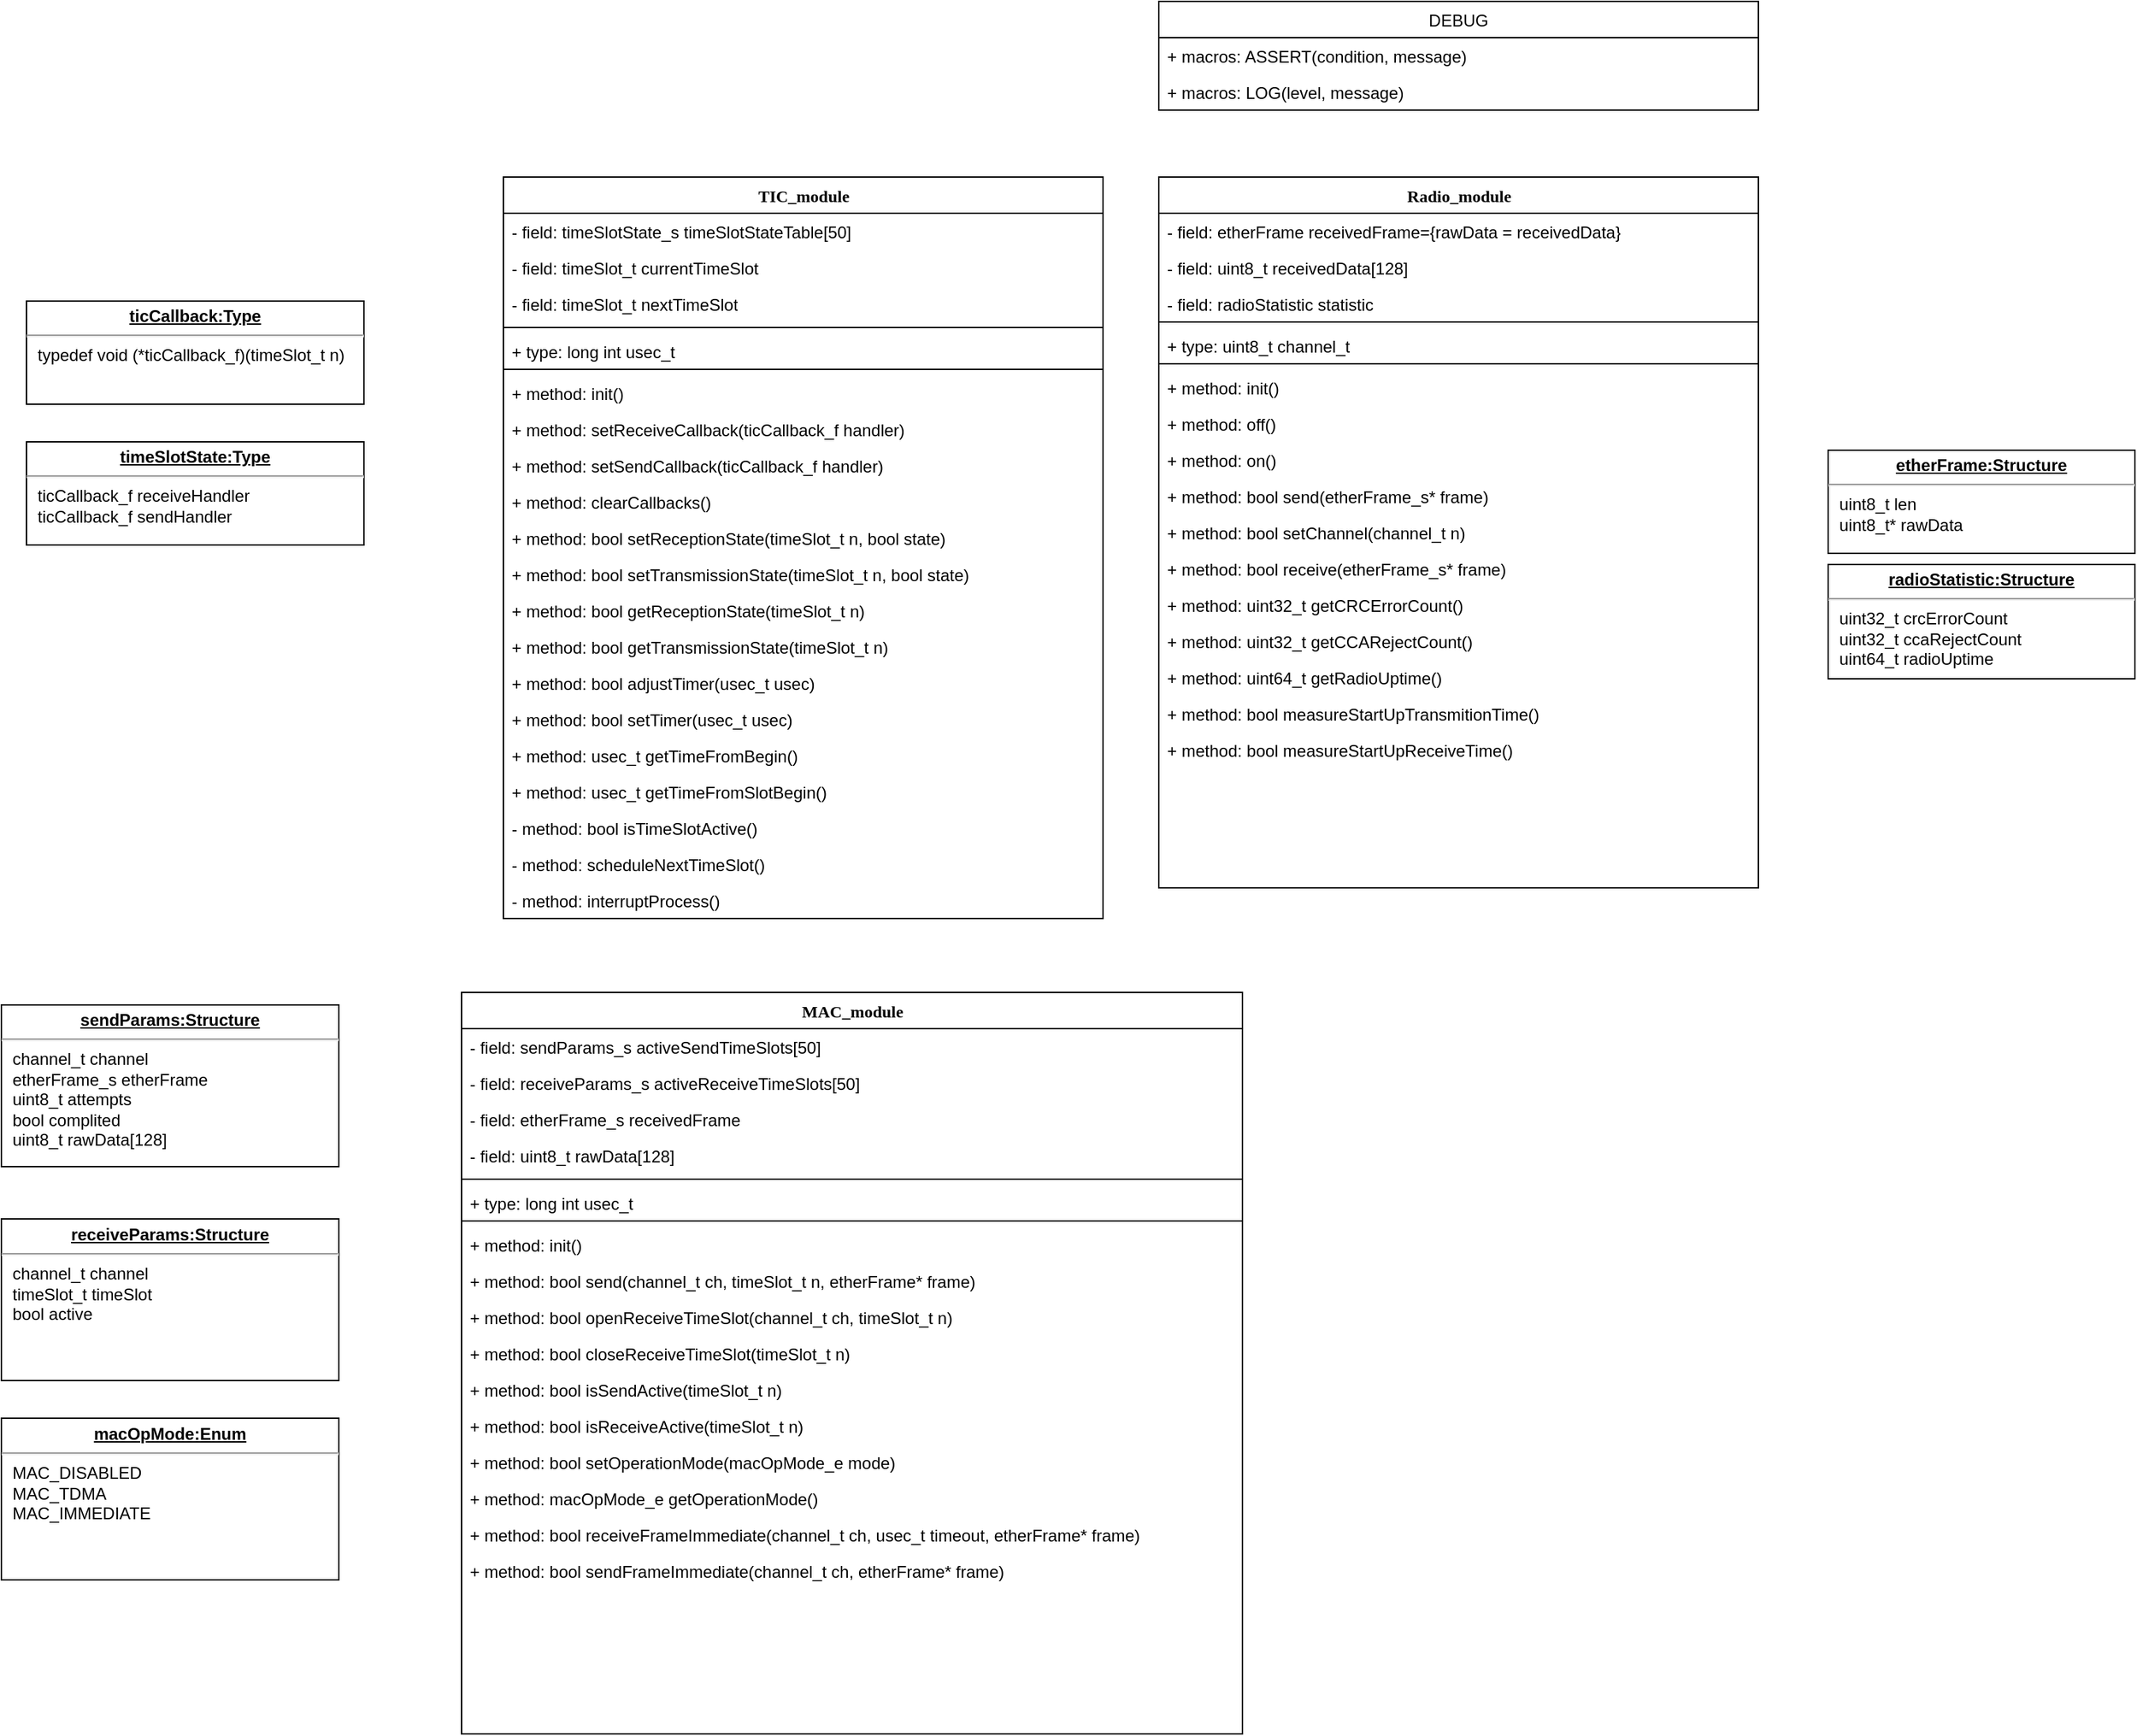 <mxfile version="11.1.1" type="device"><diagram name="modules" id="9f46799a-70d6-7492-0946-bef42562c5a5"><mxGraphModel dx="2042" dy="587" grid="1" gridSize="10" guides="1" tooltips="1" connect="1" arrows="1" fold="1" page="1" pageScale="1" pageWidth="1100" pageHeight="850" background="#ffffff" math="0" shadow="0"><root><mxCell id="0"/><mxCell id="1" parent="0"/><mxCell id="78961159f06e98e8-17" value="Radio_module" style="swimlane;html=1;fontStyle=1;align=center;verticalAlign=top;childLayout=stackLayout;horizontal=1;startSize=26;horizontalStack=0;resizeParent=1;resizeLast=0;collapsible=1;marginBottom=0;swimlaneFillColor=#ffffff;rounded=0;shadow=0;comic=0;labelBackgroundColor=none;strokeColor=#000000;strokeWidth=1;fillColor=none;fontFamily=Verdana;fontSize=12;fontColor=#000000;" parent="1" vertex="1"><mxGeometry x="350" y="170" width="430" height="510" as="geometry"/></mxCell><mxCell id="78961159f06e98e8-21" value="- field: etherFrame receivedFrame={rawData = receivedData}" style="text;html=1;strokeColor=none;fillColor=none;align=left;verticalAlign=top;spacingLeft=4;spacingRight=4;whiteSpace=wrap;overflow=hidden;rotatable=0;points=[[0,0.5],[1,0.5]];portConstraint=eastwest;" parent="78961159f06e98e8-17" vertex="1"><mxGeometry y="26" width="430" height="26" as="geometry"/></mxCell><mxCell id="78961159f06e98e8-23" value="- field: uint8_t receivedData[128]" style="text;html=1;strokeColor=none;fillColor=none;align=left;verticalAlign=top;spacingLeft=4;spacingRight=4;whiteSpace=wrap;overflow=hidden;rotatable=0;points=[[0,0.5],[1,0.5]];portConstraint=eastwest;" parent="78961159f06e98e8-17" vertex="1"><mxGeometry y="52" width="430" height="26" as="geometry"/></mxCell><mxCell id="OwR_PW30DWUxPwB1AKdi-50" value="- field: radioStatistic statistic" style="text;html=1;strokeColor=none;fillColor=none;align=left;verticalAlign=top;spacingLeft=4;spacingRight=4;whiteSpace=wrap;overflow=hidden;rotatable=0;points=[[0,0.5],[1,0.5]];portConstraint=eastwest;resizeHeight=1;" parent="78961159f06e98e8-17" vertex="1"><mxGeometry y="78" width="430" height="22" as="geometry"/></mxCell><mxCell id="OwR_PW30DWUxPwB1AKdi-51" value="" style="line;html=1;strokeWidth=1;fillColor=none;align=left;verticalAlign=middle;spacingTop=-1;spacingLeft=3;spacingRight=3;rotatable=0;labelPosition=right;points=[];portConstraint=eastwest;" parent="78961159f06e98e8-17" vertex="1"><mxGeometry y="100" width="430" height="8" as="geometry"/></mxCell><mxCell id="78961159f06e98e8-25" value="+ type: uint8_t channel_t&amp;nbsp;" style="text;html=1;strokeColor=none;fillColor=none;align=left;verticalAlign=top;spacingLeft=4;spacingRight=4;whiteSpace=wrap;overflow=hidden;rotatable=0;points=[[0,0.5],[1,0.5]];portConstraint=eastwest;resizeHeight=1;" parent="78961159f06e98e8-17" vertex="1"><mxGeometry y="108" width="430" height="22" as="geometry"/></mxCell><mxCell id="78961159f06e98e8-19" value="" style="line;html=1;strokeWidth=1;fillColor=none;align=left;verticalAlign=middle;spacingTop=-1;spacingLeft=3;spacingRight=3;rotatable=0;labelPosition=right;points=[];portConstraint=eastwest;" parent="78961159f06e98e8-17" vertex="1"><mxGeometry y="130" width="430" height="8" as="geometry"/></mxCell><mxCell id="78961159f06e98e8-20" value="+ method: init()" style="text;html=1;strokeColor=none;fillColor=none;align=left;verticalAlign=top;spacingLeft=4;spacingRight=4;whiteSpace=wrap;overflow=hidden;rotatable=0;points=[[0,0.5],[1,0.5]];portConstraint=eastwest;" parent="78961159f06e98e8-17" vertex="1"><mxGeometry y="138" width="430" height="26" as="geometry"/></mxCell><mxCell id="OwR_PW30DWUxPwB1AKdi-11" value="+ method: off()&lt;br&gt;" style="text;html=1;strokeColor=none;fillColor=none;align=left;verticalAlign=top;spacingLeft=4;spacingRight=4;whiteSpace=wrap;overflow=hidden;rotatable=0;points=[[0,0.5],[1,0.5]];portConstraint=eastwest;" parent="78961159f06e98e8-17" vertex="1"><mxGeometry y="164" width="430" height="26" as="geometry"/></mxCell><mxCell id="78961159f06e98e8-27" value="+ method: on()&lt;br&gt;&lt;br&gt;" style="text;html=1;strokeColor=none;fillColor=none;align=left;verticalAlign=top;spacingLeft=4;spacingRight=4;whiteSpace=wrap;overflow=hidden;rotatable=0;points=[[0,0.5],[1,0.5]];portConstraint=eastwest;" parent="78961159f06e98e8-17" vertex="1"><mxGeometry y="190" width="430" height="26" as="geometry"/></mxCell><mxCell id="OwR_PW30DWUxPwB1AKdi-12" value="+ method: bool send(etherFrame_s* frame)" style="text;html=1;strokeColor=none;fillColor=none;align=left;verticalAlign=top;spacingLeft=4;spacingRight=4;whiteSpace=wrap;overflow=hidden;rotatable=0;points=[[0,0.5],[1,0.5]];portConstraint=eastwest;" parent="78961159f06e98e8-17" vertex="1"><mxGeometry y="216" width="430" height="26" as="geometry"/></mxCell><mxCell id="OwR_PW30DWUxPwB1AKdi-10" value="+ method: bool setChannel(channel_t n)" style="text;html=1;strokeColor=none;fillColor=none;align=left;verticalAlign=top;spacingLeft=4;spacingRight=4;whiteSpace=wrap;overflow=hidden;rotatable=0;points=[[0,0.5],[1,0.5]];portConstraint=eastwest;" parent="78961159f06e98e8-17" vertex="1"><mxGeometry y="242" width="430" height="26" as="geometry"/></mxCell><mxCell id="OwR_PW30DWUxPwB1AKdi-13" value="+ method: bool receive(etherFrame_s* frame)" style="text;html=1;strokeColor=none;fillColor=none;align=left;verticalAlign=top;spacingLeft=4;spacingRight=4;whiteSpace=wrap;overflow=hidden;rotatable=0;points=[[0,0.5],[1,0.5]];portConstraint=eastwest;" parent="78961159f06e98e8-17" vertex="1"><mxGeometry y="268" width="430" height="26" as="geometry"/></mxCell><mxCell id="OwR_PW30DWUxPwB1AKdi-16" value="+ method: uint32_t getCRCErrorCount()" style="text;html=1;strokeColor=none;fillColor=none;align=left;verticalAlign=top;spacingLeft=4;spacingRight=4;whiteSpace=wrap;overflow=hidden;rotatable=0;points=[[0,0.5],[1,0.5]];portConstraint=eastwest;" parent="78961159f06e98e8-17" vertex="1"><mxGeometry y="294" width="430" height="26" as="geometry"/></mxCell><mxCell id="OwR_PW30DWUxPwB1AKdi-17" value="+ method: uint32_t getCCARejectCount()" style="text;html=1;strokeColor=none;fillColor=none;align=left;verticalAlign=top;spacingLeft=4;spacingRight=4;whiteSpace=wrap;overflow=hidden;rotatable=0;points=[[0,0.5],[1,0.5]];portConstraint=eastwest;" parent="78961159f06e98e8-17" vertex="1"><mxGeometry y="320" width="430" height="26" as="geometry"/></mxCell><mxCell id="OwR_PW30DWUxPwB1AKdi-18" value="+ method: uint64_t getRadioUptime()" style="text;html=1;strokeColor=none;fillColor=none;align=left;verticalAlign=top;spacingLeft=4;spacingRight=4;whiteSpace=wrap;overflow=hidden;rotatable=0;points=[[0,0.5],[1,0.5]];portConstraint=eastwest;" parent="78961159f06e98e8-17" vertex="1"><mxGeometry y="346" width="430" height="26" as="geometry"/></mxCell><mxCell id="J8mwgF1PewKXlcqsNCv5-1" value="+ method: bool measureStartUpTransmitionTime()" style="text;html=1;strokeColor=none;fillColor=none;align=left;verticalAlign=top;spacingLeft=4;spacingRight=4;whiteSpace=wrap;overflow=hidden;rotatable=0;points=[[0,0.5],[1,0.5]];portConstraint=eastwest;" parent="78961159f06e98e8-17" vertex="1"><mxGeometry y="372" width="430" height="26" as="geometry"/></mxCell><mxCell id="Dq8nmXDbkjXXAxzcaDio-1" value="+ method: bool measureStartUpReceiveTime()" style="text;html=1;strokeColor=none;fillColor=none;align=left;verticalAlign=top;spacingLeft=4;spacingRight=4;whiteSpace=wrap;overflow=hidden;rotatable=0;points=[[0,0.5],[1,0.5]];portConstraint=eastwest;" vertex="1" parent="78961159f06e98e8-17"><mxGeometry y="398" width="430" height="26" as="geometry"/></mxCell><mxCell id="OwR_PW30DWUxPwB1AKdi-2" value="DEBUG" style="swimlane;fontStyle=0;childLayout=stackLayout;horizontal=1;startSize=26;fillColor=none;horizontalStack=0;resizeParent=1;resizeParentMax=0;resizeLast=0;collapsible=1;marginBottom=0;" parent="1" vertex="1"><mxGeometry x="350" y="44" width="430" height="78" as="geometry"/></mxCell><mxCell id="OwR_PW30DWUxPwB1AKdi-3" value="+ macros: ASSERT(condition, message)" style="text;strokeColor=none;fillColor=none;align=left;verticalAlign=top;spacingLeft=4;spacingRight=4;overflow=hidden;rotatable=0;points=[[0,0.5],[1,0.5]];portConstraint=eastwest;" parent="OwR_PW30DWUxPwB1AKdi-2" vertex="1"><mxGeometry y="26" width="430" height="26" as="geometry"/></mxCell><mxCell id="OwR_PW30DWUxPwB1AKdi-4" value="+ macros: LOG(level, message)" style="text;strokeColor=none;fillColor=none;align=left;verticalAlign=top;spacingLeft=4;spacingRight=4;overflow=hidden;rotatable=0;points=[[0,0.5],[1,0.5]];portConstraint=eastwest;" parent="OwR_PW30DWUxPwB1AKdi-2" vertex="1"><mxGeometry y="52" width="430" height="26" as="geometry"/></mxCell><mxCell id="OwR_PW30DWUxPwB1AKdi-14" value="&lt;p style=&quot;margin: 0px ; margin-top: 4px ; text-align: center ; text-decoration: underline&quot;&gt;&lt;b&gt;etherFrame:Structure&lt;/b&gt;&lt;/p&gt;&lt;hr&gt;&lt;p style=&quot;margin: 0px ; margin-left: 8px&quot;&gt;uint8_t len&lt;br&gt;uint8_t* rawData&lt;/p&gt;" style="verticalAlign=top;align=left;overflow=fill;fontSize=12;fontFamily=Helvetica;html=1;" parent="1" vertex="1"><mxGeometry x="830" y="366" width="220" height="74" as="geometry"/></mxCell><mxCell id="OwR_PW30DWUxPwB1AKdi-15" value="&lt;p style=&quot;margin: 0px ; margin-top: 4px ; text-align: center ; text-decoration: underline&quot;&gt;&lt;b&gt;radioStatistic:Structure&lt;/b&gt;&lt;/p&gt;&lt;hr&gt;&lt;p style=&quot;margin: 0px ; margin-left: 8px&quot;&gt;uint32_t crcErrorCount&lt;br&gt;&lt;/p&gt;&lt;p style=&quot;margin: 0px ; margin-left: 8px&quot;&gt;uint32_t ccaRejectCount&lt;/p&gt;&lt;p style=&quot;margin: 0px ; margin-left: 8px&quot;&gt;uint64_t radioUptime&lt;/p&gt;" style="verticalAlign=top;align=left;overflow=fill;fontSize=12;fontFamily=Helvetica;html=1;" parent="1" vertex="1"><mxGeometry x="830" y="448" width="220" height="82" as="geometry"/></mxCell><mxCell id="OwR_PW30DWUxPwB1AKdi-20" value="TIC_module" style="swimlane;html=1;fontStyle=1;align=center;verticalAlign=top;childLayout=stackLayout;horizontal=1;startSize=26;horizontalStack=0;resizeParent=1;resizeLast=0;collapsible=1;marginBottom=0;swimlaneFillColor=#ffffff;rounded=0;shadow=0;comic=0;labelBackgroundColor=none;strokeColor=#000000;strokeWidth=1;fillColor=none;fontFamily=Verdana;fontSize=12;fontColor=#000000;" parent="1" vertex="1"><mxGeometry x="-120" y="170" width="430" height="532" as="geometry"/></mxCell><mxCell id="OwR_PW30DWUxPwB1AKdi-21" value="- field: timeSlotState_s timeSlotStateTable[50]" style="text;html=1;strokeColor=none;fillColor=none;align=left;verticalAlign=top;spacingLeft=4;spacingRight=4;whiteSpace=wrap;overflow=hidden;rotatable=0;points=[[0,0.5],[1,0.5]];portConstraint=eastwest;" parent="OwR_PW30DWUxPwB1AKdi-20" vertex="1"><mxGeometry y="26" width="430" height="26" as="geometry"/></mxCell><mxCell id="OwR_PW30DWUxPwB1AKdi-60" value="- field: timeSlot_t currentTimeSlot" style="text;html=1;strokeColor=none;fillColor=none;align=left;verticalAlign=top;spacingLeft=4;spacingRight=4;whiteSpace=wrap;overflow=hidden;rotatable=0;points=[[0,0.5],[1,0.5]];portConstraint=eastwest;" parent="OwR_PW30DWUxPwB1AKdi-20" vertex="1"><mxGeometry y="52" width="430" height="26" as="geometry"/></mxCell><mxCell id="OwR_PW30DWUxPwB1AKdi-59" value="- field: timeSlot_t nextTimeSlot" style="text;html=1;strokeColor=none;fillColor=none;align=left;verticalAlign=top;spacingLeft=4;spacingRight=4;whiteSpace=wrap;overflow=hidden;rotatable=0;points=[[0,0.5],[1,0.5]];portConstraint=eastwest;" parent="OwR_PW30DWUxPwB1AKdi-20" vertex="1"><mxGeometry y="78" width="430" height="26" as="geometry"/></mxCell><mxCell id="OwR_PW30DWUxPwB1AKdi-48" value="" style="line;html=1;strokeWidth=1;fillColor=none;align=left;verticalAlign=middle;spacingTop=-1;spacingLeft=3;spacingRight=3;rotatable=0;labelPosition=right;points=[];portConstraint=eastwest;" parent="OwR_PW30DWUxPwB1AKdi-20" vertex="1"><mxGeometry y="104" width="430" height="8" as="geometry"/></mxCell><mxCell id="OwR_PW30DWUxPwB1AKdi-47" value="+ type: long int usec_t&amp;nbsp;" style="text;html=1;strokeColor=none;fillColor=none;align=left;verticalAlign=top;spacingLeft=4;spacingRight=4;whiteSpace=wrap;overflow=hidden;rotatable=0;points=[[0,0.5],[1,0.5]];portConstraint=eastwest;resizeHeight=1;" parent="OwR_PW30DWUxPwB1AKdi-20" vertex="1"><mxGeometry y="112" width="430" height="22" as="geometry"/></mxCell><mxCell id="OwR_PW30DWUxPwB1AKdi-24" value="" style="line;html=1;strokeWidth=1;fillColor=none;align=left;verticalAlign=middle;spacingTop=-1;spacingLeft=3;spacingRight=3;rotatable=0;labelPosition=right;points=[];portConstraint=eastwest;" parent="OwR_PW30DWUxPwB1AKdi-20" vertex="1"><mxGeometry y="134" width="430" height="8" as="geometry"/></mxCell><mxCell id="OwR_PW30DWUxPwB1AKdi-25" value="+ method: init()" style="text;html=1;strokeColor=none;fillColor=none;align=left;verticalAlign=top;spacingLeft=4;spacingRight=4;whiteSpace=wrap;overflow=hidden;rotatable=0;points=[[0,0.5],[1,0.5]];portConstraint=eastwest;" parent="OwR_PW30DWUxPwB1AKdi-20" vertex="1"><mxGeometry y="142" width="430" height="26" as="geometry"/></mxCell><mxCell id="OwR_PW30DWUxPwB1AKdi-34" value="+ method: setReceiveCallback(ticCallback_f handler)" style="text;html=1;strokeColor=none;fillColor=none;align=left;verticalAlign=top;spacingLeft=4;spacingRight=4;whiteSpace=wrap;overflow=hidden;rotatable=0;points=[[0,0.5],[1,0.5]];portConstraint=eastwest;" parent="OwR_PW30DWUxPwB1AKdi-20" vertex="1"><mxGeometry y="168" width="430" height="26" as="geometry"/></mxCell><mxCell id="OwR_PW30DWUxPwB1AKdi-36" value="+ method: setSendCallback(ticCallback_f handler)" style="text;html=1;strokeColor=none;fillColor=none;align=left;verticalAlign=top;spacingLeft=4;spacingRight=4;whiteSpace=wrap;overflow=hidden;rotatable=0;points=[[0,0.5],[1,0.5]];portConstraint=eastwest;" parent="OwR_PW30DWUxPwB1AKdi-20" vertex="1"><mxGeometry y="194" width="430" height="26" as="geometry"/></mxCell><mxCell id="OwR_PW30DWUxPwB1AKdi-54" value="+ method: clearCallbacks()" style="text;html=1;strokeColor=none;fillColor=none;align=left;verticalAlign=top;spacingLeft=4;spacingRight=4;whiteSpace=wrap;overflow=hidden;rotatable=0;points=[[0,0.5],[1,0.5]];portConstraint=eastwest;" parent="OwR_PW30DWUxPwB1AKdi-20" vertex="1"><mxGeometry y="220" width="430" height="26" as="geometry"/></mxCell><mxCell id="OwR_PW30DWUxPwB1AKdi-37" value="+ method: bool setReceptionState(timeSlot_t n, bool state)" style="text;html=1;strokeColor=none;fillColor=none;align=left;verticalAlign=top;spacingLeft=4;spacingRight=4;whiteSpace=wrap;overflow=hidden;rotatable=0;points=[[0,0.5],[1,0.5]];portConstraint=eastwest;" parent="OwR_PW30DWUxPwB1AKdi-20" vertex="1"><mxGeometry y="246" width="430" height="26" as="geometry"/></mxCell><mxCell id="OwR_PW30DWUxPwB1AKdi-38" value="+ method: bool setTransmissionState(timeSlot_t n, bool state)" style="text;html=1;strokeColor=none;fillColor=none;align=left;verticalAlign=top;spacingLeft=4;spacingRight=4;whiteSpace=wrap;overflow=hidden;rotatable=0;points=[[0,0.5],[1,0.5]];portConstraint=eastwest;" parent="OwR_PW30DWUxPwB1AKdi-20" vertex="1"><mxGeometry y="272" width="430" height="26" as="geometry"/></mxCell><mxCell id="OwR_PW30DWUxPwB1AKdi-43" value="+ method: bool getReceptionState(timeSlot_t n)" style="text;html=1;strokeColor=none;fillColor=none;align=left;verticalAlign=top;spacingLeft=4;spacingRight=4;whiteSpace=wrap;overflow=hidden;rotatable=0;points=[[0,0.5],[1,0.5]];portConstraint=eastwest;" parent="OwR_PW30DWUxPwB1AKdi-20" vertex="1"><mxGeometry y="298" width="430" height="26" as="geometry"/></mxCell><mxCell id="OwR_PW30DWUxPwB1AKdi-44" value="+ method: bool getTransmissionState(timeSlot_t n)" style="text;html=1;strokeColor=none;fillColor=none;align=left;verticalAlign=top;spacingLeft=4;spacingRight=4;whiteSpace=wrap;overflow=hidden;rotatable=0;points=[[0,0.5],[1,0.5]];portConstraint=eastwest;" parent="OwR_PW30DWUxPwB1AKdi-20" vertex="1"><mxGeometry y="324" width="430" height="26" as="geometry"/></mxCell><mxCell id="OwR_PW30DWUxPwB1AKdi-45" value="+ method: bool adjustTimer(usec_t&amp;nbsp;usec)" style="text;html=1;strokeColor=none;fillColor=none;align=left;verticalAlign=top;spacingLeft=4;spacingRight=4;whiteSpace=wrap;overflow=hidden;rotatable=0;points=[[0,0.5],[1,0.5]];portConstraint=eastwest;" parent="OwR_PW30DWUxPwB1AKdi-20" vertex="1"><mxGeometry y="350" width="430" height="26" as="geometry"/></mxCell><mxCell id="OwR_PW30DWUxPwB1AKdi-53" value="+ method: bool setTimer(usec_t&amp;nbsp;usec)" style="text;html=1;strokeColor=none;fillColor=none;align=left;verticalAlign=top;spacingLeft=4;spacingRight=4;whiteSpace=wrap;overflow=hidden;rotatable=0;points=[[0,0.5],[1,0.5]];portConstraint=eastwest;" parent="OwR_PW30DWUxPwB1AKdi-20" vertex="1"><mxGeometry y="376" width="430" height="26" as="geometry"/></mxCell><mxCell id="OwR_PW30DWUxPwB1AKdi-46" value="+ method: usec_t&amp;nbsp;getTimeFromBegin()" style="text;html=1;strokeColor=none;fillColor=none;align=left;verticalAlign=top;spacingLeft=4;spacingRight=4;whiteSpace=wrap;overflow=hidden;rotatable=0;points=[[0,0.5],[1,0.5]];portConstraint=eastwest;" parent="OwR_PW30DWUxPwB1AKdi-20" vertex="1"><mxGeometry y="402" width="430" height="26" as="geometry"/></mxCell><mxCell id="OwR_PW30DWUxPwB1AKdi-49" value="+ method: usec_t&amp;nbsp;getTimeFromSlotBegin()" style="text;html=1;strokeColor=none;fillColor=none;align=left;verticalAlign=top;spacingLeft=4;spacingRight=4;whiteSpace=wrap;overflow=hidden;rotatable=0;points=[[0,0.5],[1,0.5]];portConstraint=eastwest;" parent="OwR_PW30DWUxPwB1AKdi-20" vertex="1"><mxGeometry y="428" width="430" height="26" as="geometry"/></mxCell><mxCell id="OwR_PW30DWUxPwB1AKdi-56" value="- method: bool isTimeSlotActive()" style="text;html=1;strokeColor=none;fillColor=none;align=left;verticalAlign=top;spacingLeft=4;spacingRight=4;whiteSpace=wrap;overflow=hidden;rotatable=0;points=[[0,0.5],[1,0.5]];portConstraint=eastwest;" parent="OwR_PW30DWUxPwB1AKdi-20" vertex="1"><mxGeometry y="454" width="430" height="26" as="geometry"/></mxCell><mxCell id="OwR_PW30DWUxPwB1AKdi-57" value="- method: scheduleNextTimeSlot()" style="text;html=1;strokeColor=none;fillColor=none;align=left;verticalAlign=top;spacingLeft=4;spacingRight=4;whiteSpace=wrap;overflow=hidden;rotatable=0;points=[[0,0.5],[1,0.5]];portConstraint=eastwest;" parent="OwR_PW30DWUxPwB1AKdi-20" vertex="1"><mxGeometry y="480" width="430" height="26" as="geometry"/></mxCell><mxCell id="OwR_PW30DWUxPwB1AKdi-58" value="- method: interruptProcess()" style="text;html=1;strokeColor=none;fillColor=none;align=left;verticalAlign=top;spacingLeft=4;spacingRight=4;whiteSpace=wrap;overflow=hidden;rotatable=0;points=[[0,0.5],[1,0.5]];portConstraint=eastwest;" parent="OwR_PW30DWUxPwB1AKdi-20" vertex="1"><mxGeometry y="506" width="430" height="26" as="geometry"/></mxCell><mxCell id="OwR_PW30DWUxPwB1AKdi-35" value="&lt;p style=&quot;margin: 0px ; margin-top: 4px ; text-align: center ; text-decoration: underline&quot;&gt;&lt;b&gt;ticCallback:Type&lt;/b&gt;&lt;/p&gt;&lt;hr&gt;&lt;p style=&quot;margin: 0px ; margin-left: 8px&quot;&gt;typedef void (*ticCallback_f)(timeSlot_t n)&lt;/p&gt;" style="verticalAlign=top;align=left;overflow=fill;fontSize=12;fontFamily=Helvetica;html=1;" parent="1" vertex="1"><mxGeometry x="-462" y="259" width="242" height="74" as="geometry"/></mxCell><mxCell id="OwR_PW30DWUxPwB1AKdi-55" value="&lt;p style=&quot;margin: 0px ; margin-top: 4px ; text-align: center ; text-decoration: underline&quot;&gt;&lt;b&gt;sendParams:Structure&lt;/b&gt;&lt;/p&gt;&lt;hr&gt;&lt;p style=&quot;margin: 0px ; margin-left: 8px&quot;&gt;&lt;span style=&quot;white-space: normal&quot;&gt;channel_t channel&lt;/span&gt;&lt;/p&gt;&lt;p style=&quot;margin: 0px ; margin-left: 8px&quot;&gt;&lt;span style=&quot;white-space: normal&quot;&gt;etherFrame_s etherFrame&lt;/span&gt;&lt;/p&gt;&lt;p style=&quot;margin: 0px ; margin-left: 8px&quot;&gt;&lt;span style=&quot;white-space: normal&quot;&gt;uint8_t attempts&lt;/span&gt;&lt;/p&gt;&lt;p style=&quot;margin: 0px ; margin-left: 8px&quot;&gt;&lt;span style=&quot;white-space: normal&quot;&gt;bool complited&lt;/span&gt;&lt;/p&gt;&lt;p style=&quot;margin: 0px ; margin-left: 8px&quot;&gt;&lt;span style=&quot;white-space: normal&quot;&gt;uint8_t rawData[128]&lt;/span&gt;&lt;/p&gt;&lt;p style=&quot;margin: 0px ; margin-left: 8px&quot;&gt;&lt;span style=&quot;white-space: normal&quot;&gt;&lt;br&gt;&lt;/span&gt;&lt;/p&gt;" style="verticalAlign=top;align=left;overflow=fill;fontSize=12;fontFamily=Helvetica;html=1;" parent="1" vertex="1"><mxGeometry x="-480" y="764" width="242" height="116" as="geometry"/></mxCell><mxCell id="fPVn8j-oAyVFZsJ1pu1Y-1" value="MAC_module" style="swimlane;html=1;fontStyle=1;align=center;verticalAlign=top;childLayout=stackLayout;horizontal=1;startSize=26;horizontalStack=0;resizeParent=1;resizeLast=0;collapsible=1;marginBottom=0;swimlaneFillColor=#ffffff;rounded=0;shadow=0;comic=0;labelBackgroundColor=none;strokeColor=#000000;strokeWidth=1;fillColor=none;fontFamily=Verdana;fontSize=12;fontColor=#000000;" parent="1" vertex="1"><mxGeometry x="-150" y="755" width="560" height="532" as="geometry"/></mxCell><mxCell id="fPVn8j-oAyVFZsJ1pu1Y-2" value="- field: sendParams_s activeSendTimeSlots[50]" style="text;html=1;strokeColor=none;fillColor=none;align=left;verticalAlign=top;spacingLeft=4;spacingRight=4;whiteSpace=wrap;overflow=hidden;rotatable=0;points=[[0,0.5],[1,0.5]];portConstraint=eastwest;" parent="fPVn8j-oAyVFZsJ1pu1Y-1" vertex="1"><mxGeometry y="26" width="560" height="26" as="geometry"/></mxCell><mxCell id="fPVn8j-oAyVFZsJ1pu1Y-48" value="- field: receiveParams_s activeReceiveTimeSlots[50]" style="text;html=1;strokeColor=none;fillColor=none;align=left;verticalAlign=top;spacingLeft=4;spacingRight=4;whiteSpace=wrap;overflow=hidden;rotatable=0;points=[[0,0.5],[1,0.5]];portConstraint=eastwest;" parent="fPVn8j-oAyVFZsJ1pu1Y-1" vertex="1"><mxGeometry y="52" width="560" height="26" as="geometry"/></mxCell><mxCell id="fPVn8j-oAyVFZsJ1pu1Y-50" value="- field: etherFrame_s receivedFrame" style="text;html=1;strokeColor=none;fillColor=none;align=left;verticalAlign=top;spacingLeft=4;spacingRight=4;whiteSpace=wrap;overflow=hidden;rotatable=0;points=[[0,0.5],[1,0.5]];portConstraint=eastwest;" parent="fPVn8j-oAyVFZsJ1pu1Y-1" vertex="1"><mxGeometry y="78" width="560" height="26" as="geometry"/></mxCell><mxCell id="fPVn8j-oAyVFZsJ1pu1Y-3" value="- field: uint8_t rawData[128]" style="text;html=1;strokeColor=none;fillColor=none;align=left;verticalAlign=top;spacingLeft=4;spacingRight=4;whiteSpace=wrap;overflow=hidden;rotatable=0;points=[[0,0.5],[1,0.5]];portConstraint=eastwest;" parent="fPVn8j-oAyVFZsJ1pu1Y-1" vertex="1"><mxGeometry y="104" width="560" height="26" as="geometry"/></mxCell><mxCell id="fPVn8j-oAyVFZsJ1pu1Y-5" value="" style="line;html=1;strokeWidth=1;fillColor=none;align=left;verticalAlign=middle;spacingTop=-1;spacingLeft=3;spacingRight=3;rotatable=0;labelPosition=right;points=[];portConstraint=eastwest;" parent="fPVn8j-oAyVFZsJ1pu1Y-1" vertex="1"><mxGeometry y="130" width="560" height="8" as="geometry"/></mxCell><mxCell id="fPVn8j-oAyVFZsJ1pu1Y-6" value="+ type: long int usec_t&amp;nbsp;" style="text;html=1;strokeColor=none;fillColor=none;align=left;verticalAlign=top;spacingLeft=4;spacingRight=4;whiteSpace=wrap;overflow=hidden;rotatable=0;points=[[0,0.5],[1,0.5]];portConstraint=eastwest;resizeHeight=1;" parent="fPVn8j-oAyVFZsJ1pu1Y-1" vertex="1"><mxGeometry y="138" width="560" height="22" as="geometry"/></mxCell><mxCell id="fPVn8j-oAyVFZsJ1pu1Y-7" value="" style="line;html=1;strokeWidth=1;fillColor=none;align=left;verticalAlign=middle;spacingTop=-1;spacingLeft=3;spacingRight=3;rotatable=0;labelPosition=right;points=[];portConstraint=eastwest;" parent="fPVn8j-oAyVFZsJ1pu1Y-1" vertex="1"><mxGeometry y="160" width="560" height="8" as="geometry"/></mxCell><mxCell id="fPVn8j-oAyVFZsJ1pu1Y-8" value="+ method: init()" style="text;html=1;strokeColor=none;fillColor=none;align=left;verticalAlign=top;spacingLeft=4;spacingRight=4;whiteSpace=wrap;overflow=hidden;rotatable=0;points=[[0,0.5],[1,0.5]];portConstraint=eastwest;" parent="fPVn8j-oAyVFZsJ1pu1Y-1" vertex="1"><mxGeometry y="168" width="560" height="26" as="geometry"/></mxCell><mxCell id="fPVn8j-oAyVFZsJ1pu1Y-46" value="+ method: bool send(channel_t ch, timeSlot_t n, etherFrame* frame)" style="text;html=1;strokeColor=none;fillColor=none;align=left;verticalAlign=top;spacingLeft=4;spacingRight=4;whiteSpace=wrap;overflow=hidden;rotatable=0;points=[[0,0.5],[1,0.5]];portConstraint=eastwest;" parent="fPVn8j-oAyVFZsJ1pu1Y-1" vertex="1"><mxGeometry y="194" width="560" height="26" as="geometry"/></mxCell><mxCell id="fPVn8j-oAyVFZsJ1pu1Y-47" value="+ method: bool openReceiveTimeSlot(channel_t ch, timeSlot_t n)" style="text;html=1;strokeColor=none;fillColor=none;align=left;verticalAlign=top;spacingLeft=4;spacingRight=4;whiteSpace=wrap;overflow=hidden;rotatable=0;points=[[0,0.5],[1,0.5]];portConstraint=eastwest;" parent="fPVn8j-oAyVFZsJ1pu1Y-1" vertex="1"><mxGeometry y="220" width="560" height="26" as="geometry"/></mxCell><mxCell id="fPVn8j-oAyVFZsJ1pu1Y-51" value="+ method: bool closeReceiveTimeSlot(timeSlot_t n)" style="text;html=1;strokeColor=none;fillColor=none;align=left;verticalAlign=top;spacingLeft=4;spacingRight=4;whiteSpace=wrap;overflow=hidden;rotatable=0;points=[[0,0.5],[1,0.5]];portConstraint=eastwest;" parent="fPVn8j-oAyVFZsJ1pu1Y-1" vertex="1"><mxGeometry y="246" width="560" height="26" as="geometry"/></mxCell><mxCell id="fPVn8j-oAyVFZsJ1pu1Y-52" value="+ method: bool isSendActive(timeSlot_t n)" style="text;html=1;strokeColor=none;fillColor=none;align=left;verticalAlign=top;spacingLeft=4;spacingRight=4;whiteSpace=wrap;overflow=hidden;rotatable=0;points=[[0,0.5],[1,0.5]];portConstraint=eastwest;" parent="fPVn8j-oAyVFZsJ1pu1Y-1" vertex="1"><mxGeometry y="272" width="560" height="26" as="geometry"/></mxCell><mxCell id="fPVn8j-oAyVFZsJ1pu1Y-53" value="+ method: bool isReceiveActive(timeSlot_t n)" style="text;html=1;strokeColor=none;fillColor=none;align=left;verticalAlign=top;spacingLeft=4;spacingRight=4;whiteSpace=wrap;overflow=hidden;rotatable=0;points=[[0,0.5],[1,0.5]];portConstraint=eastwest;" parent="fPVn8j-oAyVFZsJ1pu1Y-1" vertex="1"><mxGeometry y="298" width="560" height="26" as="geometry"/></mxCell><mxCell id="fPVn8j-oAyVFZsJ1pu1Y-54" value="+ method: bool setOperationMode(macOpMode_e mode)" style="text;html=1;strokeColor=none;fillColor=none;align=left;verticalAlign=top;spacingLeft=4;spacingRight=4;whiteSpace=wrap;overflow=hidden;rotatable=0;points=[[0,0.5],[1,0.5]];portConstraint=eastwest;" parent="fPVn8j-oAyVFZsJ1pu1Y-1" vertex="1"><mxGeometry y="324" width="560" height="26" as="geometry"/></mxCell><mxCell id="fPVn8j-oAyVFZsJ1pu1Y-58" value="+ method: macOpMode_e getOperationMode()" style="text;html=1;strokeColor=none;fillColor=none;align=left;verticalAlign=top;spacingLeft=4;spacingRight=4;whiteSpace=wrap;overflow=hidden;rotatable=0;points=[[0,0.5],[1,0.5]];portConstraint=eastwest;" parent="fPVn8j-oAyVFZsJ1pu1Y-1" vertex="1"><mxGeometry y="350" width="560" height="26" as="geometry"/></mxCell><mxCell id="fPVn8j-oAyVFZsJ1pu1Y-56" value="+ method: bool receiveFrameImmediate(channel_t ch, usec_t timeout, etherFrame* frame)" style="text;html=1;strokeColor=none;fillColor=none;align=left;verticalAlign=top;spacingLeft=4;spacingRight=4;whiteSpace=wrap;overflow=hidden;rotatable=0;points=[[0,0.5],[1,0.5]];portConstraint=eastwest;" parent="fPVn8j-oAyVFZsJ1pu1Y-1" vertex="1"><mxGeometry y="376" width="560" height="26" as="geometry"/></mxCell><mxCell id="fPVn8j-oAyVFZsJ1pu1Y-57" value="+ method: bool sendFrameImmediate(channel_t ch, etherFrame* frame)" style="text;html=1;strokeColor=none;fillColor=none;align=left;verticalAlign=top;spacingLeft=4;spacingRight=4;whiteSpace=wrap;overflow=hidden;rotatable=0;points=[[0,0.5],[1,0.5]];portConstraint=eastwest;" parent="fPVn8j-oAyVFZsJ1pu1Y-1" vertex="1"><mxGeometry y="402" width="560" height="26" as="geometry"/></mxCell><mxCell id="fPVn8j-oAyVFZsJ1pu1Y-45" value="&lt;p style=&quot;margin: 0px ; margin-top: 4px ; text-align: center ; text-decoration: underline&quot;&gt;&lt;b&gt;timeSlotState:Type&lt;/b&gt;&lt;/p&gt;&lt;hr&gt;&lt;p style=&quot;margin: 0px ; margin-left: 8px&quot;&gt;ticCallback_f receiveHandler&lt;/p&gt;&lt;p style=&quot;margin: 0px ; margin-left: 8px&quot;&gt;ticCallback_f sendHandler&lt;br&gt;&lt;/p&gt;" style="verticalAlign=top;align=left;overflow=fill;fontSize=12;fontFamily=Helvetica;html=1;" parent="1" vertex="1"><mxGeometry x="-462" y="360" width="242" height="74" as="geometry"/></mxCell><mxCell id="fPVn8j-oAyVFZsJ1pu1Y-49" value="&lt;p style=&quot;margin: 0px ; margin-top: 4px ; text-align: center ; text-decoration: underline&quot;&gt;&lt;b&gt;receiveParams:Structure&lt;/b&gt;&lt;/p&gt;&lt;hr&gt;&lt;p style=&quot;margin: 0px ; margin-left: 8px&quot;&gt;&lt;span style=&quot;white-space: normal&quot;&gt;channel_t channel&lt;/span&gt;&lt;/p&gt;&lt;p style=&quot;margin: 0px ; margin-left: 8px&quot;&gt;&lt;span style=&quot;white-space: normal&quot;&gt;timeSlot_t timeSlot&lt;/span&gt;&lt;/p&gt;&lt;p style=&quot;margin: 0px ; margin-left: 8px&quot;&gt;&lt;span style=&quot;white-space: normal&quot;&gt;bool active&lt;/span&gt;&lt;/p&gt;&lt;p style=&quot;margin: 0px ; margin-left: 8px&quot;&gt;&lt;span style=&quot;white-space: normal&quot;&gt;&lt;br&gt;&lt;/span&gt;&lt;/p&gt;" style="verticalAlign=top;align=left;overflow=fill;fontSize=12;fontFamily=Helvetica;html=1;" parent="1" vertex="1"><mxGeometry x="-480" y="917.5" width="242" height="116" as="geometry"/></mxCell><mxCell id="fPVn8j-oAyVFZsJ1pu1Y-55" value="&lt;p style=&quot;margin: 0px ; margin-top: 4px ; text-align: center ; text-decoration: underline&quot;&gt;&lt;b&gt;macOpMode:Enum&lt;/b&gt;&lt;/p&gt;&lt;hr&gt;&lt;p style=&quot;margin: 0px ; margin-left: 8px&quot;&gt;MAC_DISABLED&lt;/p&gt;&lt;p style=&quot;margin: 0px ; margin-left: 8px&quot;&gt;MAC_TDMA&lt;/p&gt;&lt;p style=&quot;margin: 0px ; margin-left: 8px&quot;&gt;MAC_IMMEDIATE&lt;/p&gt;" style="verticalAlign=top;align=left;overflow=fill;fontSize=12;fontFamily=Helvetica;html=1;" parent="1" vertex="1"><mxGeometry x="-480" y="1060.5" width="242" height="116" as="geometry"/></mxCell></root></mxGraphModel></diagram><diagram id="Q5WEm0sJjcwezglQmMnj" name="structure"><mxGraphModel dx="-177" dy="405" grid="1" gridSize="10" guides="1" tooltips="1" connect="1" arrows="1" fold="1" page="1" pageScale="1" pageWidth="827" pageHeight="1169" math="0" shadow="0"><root><mxCell id="41_rh3GzXDKgZdIEoGwW-0"/><mxCell id="41_rh3GzXDKgZdIEoGwW-1" parent="41_rh3GzXDKgZdIEoGwW-0"/><mxCell id="Jqp8GUqI0Xv37NfVUgNN-0" value="&lt;p style=&quot;margin: 0px ; margin-top: 4px ; text-align: center ; text-decoration: underline&quot;&gt;&lt;b&gt;MPDU:Structure&lt;/b&gt;&lt;/p&gt;&lt;hr&gt;&lt;p style=&quot;margin: 0px ; margin-left: 8px&quot;&gt;uint8_t FCF&lt;/p&gt;&lt;p style=&quot;margin: 0px ; margin-left: 8px&quot;&gt;&lt;br&gt;&lt;br&gt;&lt;/p&gt;" style="verticalAlign=top;align=left;overflow=fill;fontSize=12;fontFamily=Helvetica;html=1;" vertex="1" parent="41_rh3GzXDKgZdIEoGwW-1"><mxGeometry x="1080" y="160" width="200" height="74" as="geometry"/></mxCell><mxCell id="Jqp8GUqI0Xv37NfVUgNN-1" value="&lt;p style=&quot;margin: 0px ; margin-top: 4px ; text-align: center ; text-decoration: underline&quot;&gt;&lt;b&gt;PSDU:Structure&lt;/b&gt;&lt;/p&gt;&lt;p style=&quot;margin: 0px ; margin-left: 8px&quot;&gt;&lt;span&gt;uint8_t dataSize&lt;/span&gt;&lt;br&gt;&lt;/p&gt;&lt;p style=&quot;margin: 0px ; margin-left: 8px&quot;&gt;uint8_t* data&lt;/p&gt;" style="verticalAlign=top;align=left;overflow=fill;fontSize=12;fontFamily=Helvetica;html=1;" vertex="1" parent="41_rh3GzXDKgZdIEoGwW-1"><mxGeometry x="1080" y="40" width="200" height="80" as="geometry"/></mxCell><mxCell id="F9cp7fhb3ln-aPFUmtch-0" value="PSDU - physical service data unit.&lt;br&gt;Фактически это &quot;сырой&quot; набор байт, он используется передатчиком для трансляции в свой внутрений формат (для сс2520 physical protocol data unit)" style="text;html=1;strokeColor=none;fillColor=none;align=left;verticalAlign=top;whiteSpace=wrap;rounded=0;" vertex="1" parent="41_rh3GzXDKgZdIEoGwW-1"><mxGeometry x="1320" y="40" width="280" height="80" as="geometry"/></mxCell><mxCell id="F9cp7fhb3ln-aPFUmtch-1" value="MPDU - MAC protocol data unit.&lt;br&gt;Формат данных используемый протоколом доступа к сети. Битовые поля!" style="text;html=1;strokeColor=none;fillColor=none;align=left;verticalAlign=top;whiteSpace=wrap;rounded=0;" vertex="1" parent="41_rh3GzXDKgZdIEoGwW-1"><mxGeometry x="1320" y="160" width="280" height="80" as="geometry"/></mxCell></root></mxGraphModel></diagram></mxfile>